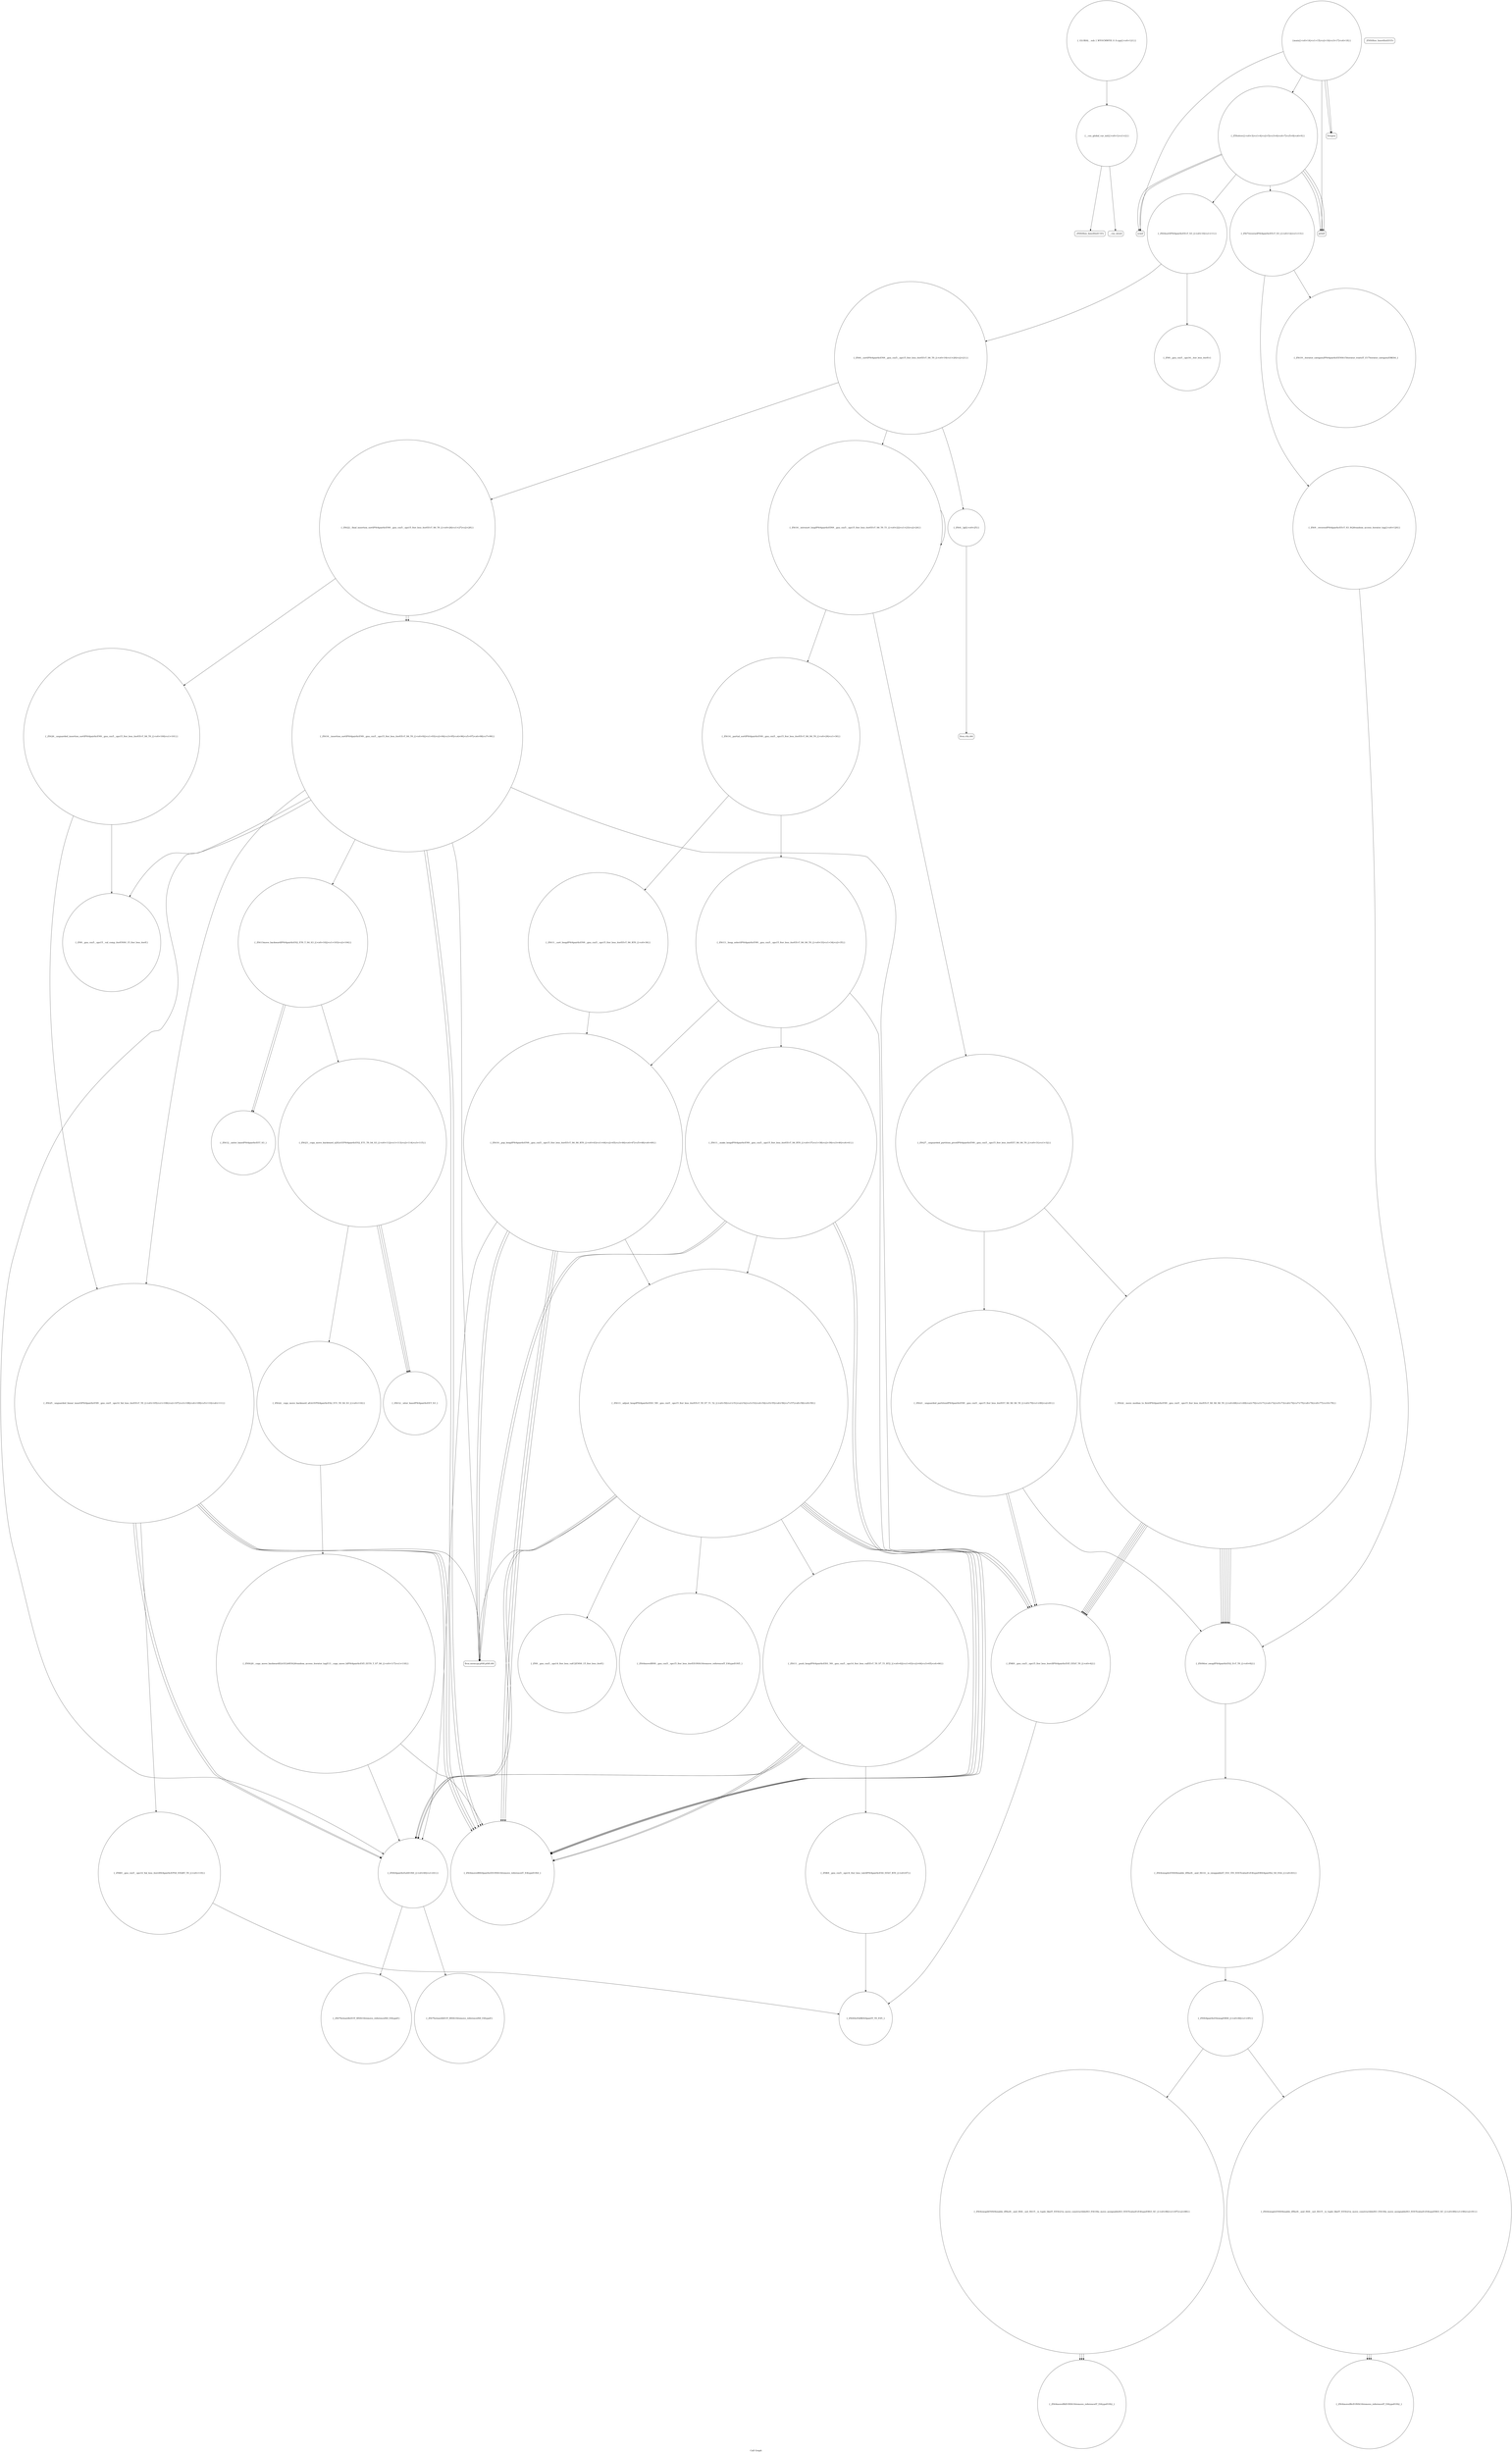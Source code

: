 digraph "Call Graph" {
	label="Call Graph";

	Node0x560b25f20ed0 [shape=record,shape=circle,label="{__cxx_global_var_init|{<s0>1|<s1>2}}"];
	Node0x560b25f20ed0:s0 -> Node0x560b25f20f50[color=black];
	Node0x560b25f20ed0:s1 -> Node0x560b260b1e50[color=black];
	Node0x560b260b3350 [shape=record,shape=circle,label="{_ZSt26__unguarded_insertion_sortIPSt4pairIicEN9__gnu_cxx5__ops15_Iter_less_iterEEvT_S6_T0_|{<s0>100|<s1>101}}"];
	Node0x560b260b3350:s0 -> Node0x560b260b44f0[color=black];
	Node0x560b260b3350:s1 -> Node0x560b260b3450[color=black];
	Node0x560b260b2050 [shape=record,shape=circle,label="{_ZSt7reverseIPSt4pairIicEEvT_S3_|{<s0>12|<s1>13}}"];
	Node0x560b260b2050:s0 -> Node0x560b260b48f0[color=black];
	Node0x560b260b2050:s1 -> Node0x560b260b4870[color=black];
	Node0x560b260b46f0 [shape=record,shape=circle,label="{_ZSt12__niter_baseIPSt4pairIicEET_S3_}"];
	Node0x560b260b23d0 [shape=record,shape=circle,label="{_ZSt4__lgl|{<s0>25}}"];
	Node0x560b260b23d0:s0 -> Node0x560b260b3250[color=black];
	Node0x560b260b2750 [shape=record,shape=circle,label="{_ZNK9__gnu_cxx5__ops15_Iter_less_iterclIPSt4pairIicES5_EEbT_T0_|{<s0>42}}"];
	Node0x560b260b2750:s0 -> Node0x560b260b2d50[color=black];
	Node0x560b260b2ad0 [shape=record,shape=circle,label="{_ZN9__gnu_cxx5__ops14_Iter_less_valC2ENS0_15_Iter_less_iterE}"];
	Node0x560b260b2e50 [shape=record,shape=circle,label="{_ZSt21__unguarded_partitionIPSt4pairIicEN9__gnu_cxx5__ops15_Iter_less_iterEET_S6_S6_S6_T0_|{<s0>79|<s1>80|<s2>81}}"];
	Node0x560b260b2e50:s0 -> Node0x560b260b2750[color=black];
	Node0x560b260b2e50:s1 -> Node0x560b260b2750[color=black];
	Node0x560b260b2e50:s2 -> Node0x560b260b2ed0[color=black];
	Node0x560b260b31d0 [shape=record,shape=circle,label="{_ZSt4moveIRcEONSt16remove_referenceIT_E4typeEOS2_}"];
	Node0x560b260b1ed0 [shape=record,shape=circle,label="{_Z5Solvev|{<s0>3|<s1>4|<s2>5|<s3>6|<s4>7|<s5>8|<s6>9}}"];
	Node0x560b260b1ed0:s0 -> Node0x560b260b1f50[color=black];
	Node0x560b260b1ed0:s1 -> Node0x560b260b1f50[color=black];
	Node0x560b260b1ed0:s2 -> Node0x560b260b1fd0[color=black];
	Node0x560b260b1ed0:s3 -> Node0x560b260b2050[color=black];
	Node0x560b260b1ed0:s4 -> Node0x560b260b20d0[color=black];
	Node0x560b260b1ed0:s5 -> Node0x560b260b20d0[color=black];
	Node0x560b260b1ed0:s6 -> Node0x560b260b20d0[color=black];
	Node0x560b260b4570 [shape=record,shape=circle,label="{_ZSt23__copy_move_backward_a2ILb1EPSt4pairIicES2_ET1_T0_S4_S3_|{<s0>112|<s1>113|<s2>114|<s3>115}}"];
	Node0x560b260b4570:s0 -> Node0x560b260b46f0[color=black];
	Node0x560b260b4570:s1 -> Node0x560b260b46f0[color=black];
	Node0x560b260b4570:s2 -> Node0x560b260b46f0[color=black];
	Node0x560b260b4570:s3 -> Node0x560b260b4670[color=black];
	Node0x560b260b2250 [shape=record,shape=circle,label="{_ZSt6__sortIPSt4pairIicEN9__gnu_cxx5__ops15_Iter_less_iterEEvT_S6_T0_|{<s0>19|<s1>20|<s2>21}}"];
	Node0x560b260b2250:s0 -> Node0x560b260b23d0[color=black];
	Node0x560b260b2250:s1 -> Node0x560b260b2350[color=black];
	Node0x560b260b2250:s2 -> Node0x560b260b2450[color=black];
	Node0x560b260b48f0 [shape=record,shape=circle,label="{_ZSt19__iterator_categoryIPSt4pairIicEENSt15iterator_traitsIT_E17iterator_categoryERKS4_}"];
	Node0x560b260b25d0 [shape=record,shape=circle,label="{_ZSt13__heap_selectIPSt4pairIicEN9__gnu_cxx5__ops15_Iter_less_iterEEvT_S6_S6_T0_|{<s0>33|<s1>34|<s2>35}}"];
	Node0x560b260b25d0:s0 -> Node0x560b260b26d0[color=black];
	Node0x560b260b25d0:s1 -> Node0x560b260b2750[color=black];
	Node0x560b260b25d0:s2 -> Node0x560b260b27d0[color=black];
	Node0x560b260b2950 [shape=record,shape=circle,label="{_ZSt13__adjust_heapIPSt4pairIicElS1_N9__gnu_cxx5__ops15_Iter_less_iterEEvT_T0_S7_T1_T2_|{<s0>50|<s1>51|<s2>52|<s3>53|<s4>54|<s5>55|<s6>56|<s7>57|<s8>58|<s9>59}}"];
	Node0x560b260b2950:s0 -> Node0x560b260b2750[color=black];
	Node0x560b260b2950:s1 -> Node0x560b260b2850[color=black];
	Node0x560b260b2950:s2 -> Node0x560b260b29d0[color=black];
	Node0x560b260b2950:s3 -> Node0x560b260b2850[color=black];
	Node0x560b260b2950:s4 -> Node0x560b260b29d0[color=black];
	Node0x560b260b2950:s5 -> Node0x560b260b2a50[color=black];
	Node0x560b260b2950:s6 -> Node0x560b260b2ad0[color=black];
	Node0x560b260b2950:s7 -> Node0x560b260b2850[color=black];
	Node0x560b260b2950:s8 -> Node0x560b260b28d0[color=black];
	Node0x560b260b2950:s9 -> Node0x560b260b2b50[color=black];
	Node0x560b260b2cd0 [shape=record,shape=circle,label="{_ZNK9__gnu_cxx5__ops14_Iter_less_valclIPSt4pairIicES4_EEbT_RT0_|{<s0>67}}"];
	Node0x560b260b2cd0:s0 -> Node0x560b260b2d50[color=black];
	Node0x560b260b3050 [shape=record,shape=circle,label="{_ZSt4swapIiENSt9enable_ifIXsr6__and_ISt6__not_ISt15__is_tuple_likeIT_EESt21is_move_constructibleIS3_ESt18is_move_assignableIS3_EEE5valueEvE4typeERS3_SC_|{<s0>86|<s1>87|<s2>88}}"];
	Node0x560b260b3050:s0 -> Node0x560b260b3150[color=black];
	Node0x560b260b3050:s1 -> Node0x560b260b3150[color=black];
	Node0x560b260b3050:s2 -> Node0x560b260b3150[color=black];
	Node0x560b25f20f50 [shape=record,shape=Mrecord,label="{_ZNSt8ios_base4InitC1Ev}"];
	Node0x560b260b33d0 [shape=record,shape=circle,label="{_ZSt13move_backwardIPSt4pairIicES2_ET0_T_S4_S3_|{<s0>102|<s1>103|<s2>104}}"];
	Node0x560b260b33d0:s0 -> Node0x560b260b45f0[color=black];
	Node0x560b260b33d0:s1 -> Node0x560b260b45f0[color=black];
	Node0x560b260b33d0:s2 -> Node0x560b260b4570[color=black];
	Node0x560b260b20d0 [shape=record,shape=Mrecord,label="{printf}"];
	Node0x560b260b4770 [shape=record,shape=circle,label="{_ZNSt20__copy_move_backwardILb1ELb0ESt26random_access_iterator_tagE13__copy_move_bIPSt4pairIicES5_EET0_T_S7_S6_|{<s0>117|<s1>118}}"];
	Node0x560b260b4770:s0 -> Node0x560b260b2850[color=black];
	Node0x560b260b4770:s1 -> Node0x560b260b29d0[color=black];
	Node0x560b260b2450 [shape=record,shape=circle,label="{_ZSt22__final_insertion_sortIPSt4pairIicEN9__gnu_cxx5__ops15_Iter_less_iterEEvT_S6_T0_|{<s0>26|<s1>27|<s2>28}}"];
	Node0x560b260b2450:s0 -> Node0x560b260b32d0[color=black];
	Node0x560b260b2450:s1 -> Node0x560b260b3350[color=black];
	Node0x560b260b2450:s2 -> Node0x560b260b32d0[color=black];
	Node0x560b260b27d0 [shape=record,shape=circle,label="{_ZSt10__pop_heapIPSt4pairIicEN9__gnu_cxx5__ops15_Iter_less_iterEEvT_S6_S6_RT0_|{<s0>43|<s1>44|<s2>45|<s3>46|<s4>47|<s5>48|<s6>49}}"];
	Node0x560b260b27d0:s0 -> Node0x560b260b2850[color=black];
	Node0x560b260b27d0:s1 -> Node0x560b260b28d0[color=black];
	Node0x560b260b27d0:s2 -> Node0x560b260b2850[color=black];
	Node0x560b260b27d0:s3 -> Node0x560b260b29d0[color=black];
	Node0x560b260b27d0:s4 -> Node0x560b260b2850[color=black];
	Node0x560b260b27d0:s5 -> Node0x560b260b28d0[color=black];
	Node0x560b260b27d0:s6 -> Node0x560b260b2950[color=black];
	Node0x560b260b2b50 [shape=record,shape=circle,label="{_ZSt11__push_heapIPSt4pairIicElS1_N9__gnu_cxx5__ops14_Iter_less_valEEvT_T0_S7_T1_RT2_|{<s0>62|<s1>63|<s2>64|<s3>65|<s4>66}}"];
	Node0x560b260b2b50:s0 -> Node0x560b260b2cd0[color=black];
	Node0x560b260b2b50:s1 -> Node0x560b260b2850[color=black];
	Node0x560b260b2b50:s2 -> Node0x560b260b29d0[color=black];
	Node0x560b260b2b50:s3 -> Node0x560b260b2850[color=black];
	Node0x560b260b2b50:s4 -> Node0x560b260b29d0[color=black];
	Node0x560b260b2ed0 [shape=record,shape=circle,label="{_ZSt9iter_swapIPSt4pairIicES2_EvT_T0_|{<s0>82}}"];
	Node0x560b260b2ed0:s0 -> Node0x560b260b2f50[color=black];
	Node0x560b260b3250 [shape=record,shape=Mrecord,label="{llvm.ctlz.i64}"];
	Node0x560b260b1f50 [shape=record,shape=Mrecord,label="{scanf}"];
	Node0x560b260b45f0 [shape=record,shape=circle,label="{_ZSt12__miter_baseIPSt4pairIicEET_S3_}"];
	Node0x560b260b22d0 [shape=record,shape=circle,label="{_ZN9__gnu_cxx5__ops16__iter_less_iterEv}"];
	Node0x560b260b4970 [shape=record,shape=circle,label="{_GLOBAL__sub_I_WYOCMWYH_0_0.cpp|{<s0>121}}"];
	Node0x560b260b4970:s0 -> Node0x560b25f20ed0[color=black];
	Node0x560b260b2650 [shape=record,shape=circle,label="{_ZSt11__sort_heapIPSt4pairIicEN9__gnu_cxx5__ops15_Iter_less_iterEEvT_S6_RT0_|{<s0>36}}"];
	Node0x560b260b2650:s0 -> Node0x560b260b27d0[color=black];
	Node0x560b260b29d0 [shape=record,shape=circle,label="{_ZNSt4pairIicEaSEOS0_|{<s0>60|<s1>61}}"];
	Node0x560b260b29d0:s0 -> Node0x560b260b2bd0[color=black];
	Node0x560b260b29d0:s1 -> Node0x560b260b2c50[color=black];
	Node0x560b260b2d50 [shape=record,shape=circle,label="{_ZStltIicEbRKSt4pairIT_T0_ES5_}"];
	Node0x560b260b30d0 [shape=record,shape=circle,label="{_ZSt4swapIcENSt9enable_ifIXsr6__and_ISt6__not_ISt15__is_tuple_likeIT_EESt21is_move_constructibleIS3_ESt18is_move_assignableIS3_EEE5valueEvE4typeERS3_SC_|{<s0>89|<s1>90|<s2>91}}"];
	Node0x560b260b30d0:s0 -> Node0x560b260b31d0[color=black];
	Node0x560b260b30d0:s1 -> Node0x560b260b31d0[color=black];
	Node0x560b260b30d0:s2 -> Node0x560b260b31d0[color=black];
	Node0x560b260b1dd0 [shape=record,shape=Mrecord,label="{_ZNSt8ios_base4InitD1Ev}"];
	Node0x560b260b3450 [shape=record,shape=circle,label="{_ZSt25__unguarded_linear_insertIPSt4pairIicEN9__gnu_cxx5__ops14_Val_less_iterEEvT_T0_|{<s0>105|<s1>106|<s2>107|<s3>108|<s4>109|<s5>110|<s6>111}}"];
	Node0x560b260b3450:s0 -> Node0x560b260b2850[color=black];
	Node0x560b260b3450:s1 -> Node0x560b260b28d0[color=black];
	Node0x560b260b3450:s2 -> Node0x560b260b47f0[color=black];
	Node0x560b260b3450:s3 -> Node0x560b260b2850[color=black];
	Node0x560b260b3450:s4 -> Node0x560b260b29d0[color=black];
	Node0x560b260b3450:s5 -> Node0x560b260b2850[color=black];
	Node0x560b260b3450:s6 -> Node0x560b260b29d0[color=black];
	Node0x560b260b2150 [shape=record,shape=circle,label="{main|{<s0>14|<s1>15|<s2>16|<s3>17|<s4>18}}"];
	Node0x560b260b2150:s0 -> Node0x560b260b21d0[color=black];
	Node0x560b260b2150:s1 -> Node0x560b260b21d0[color=black];
	Node0x560b260b2150:s2 -> Node0x560b260b1f50[color=black];
	Node0x560b260b2150:s3 -> Node0x560b260b20d0[color=black];
	Node0x560b260b2150:s4 -> Node0x560b260b1ed0[color=black];
	Node0x560b260b47f0 [shape=record,shape=circle,label="{_ZNK9__gnu_cxx5__ops14_Val_less_iterclISt4pairIicEPS4_EEbRT_T0_|{<s0>119}}"];
	Node0x560b260b47f0:s0 -> Node0x560b260b2d50[color=black];
	Node0x560b260b24d0 [shape=record,shape=circle,label="{_ZSt14__partial_sortIPSt4pairIicEN9__gnu_cxx5__ops15_Iter_less_iterEEvT_S6_S6_T0_|{<s0>29|<s1>30}}"];
	Node0x560b260b24d0:s0 -> Node0x560b260b25d0[color=black];
	Node0x560b260b24d0:s1 -> Node0x560b260b2650[color=black];
	Node0x560b260b2850 [shape=record,shape=circle,label="{_ZSt4moveIRSt4pairIicEEONSt16remove_referenceIT_E4typeEOS4_}"];
	Node0x560b260b2bd0 [shape=record,shape=circle,label="{_ZSt7forwardIiEOT_RNSt16remove_referenceIS0_E4typeE}"];
	Node0x560b260b2f50 [shape=record,shape=circle,label="{_ZSt4swapIicENSt9enable_ifIXsr6__and_ISt14__is_swappableIT_ES1_IT0_EEE5valueEvE4typeERSt4pairIS2_S4_ESA_|{<s0>83}}"];
	Node0x560b260b2f50:s0 -> Node0x560b260b2fd0[color=black];
	Node0x560b260b32d0 [shape=record,shape=circle,label="{_ZSt16__insertion_sortIPSt4pairIicEN9__gnu_cxx5__ops15_Iter_less_iterEEvT_S6_T0_|{<s0>92|<s1>93|<s2>94|<s3>95|<s4>96|<s5>97|<s6>98|<s7>99}}"];
	Node0x560b260b32d0:s0 -> Node0x560b260b2750[color=black];
	Node0x560b260b32d0:s1 -> Node0x560b260b2850[color=black];
	Node0x560b260b32d0:s2 -> Node0x560b260b28d0[color=black];
	Node0x560b260b32d0:s3 -> Node0x560b260b33d0[color=black];
	Node0x560b260b32d0:s4 -> Node0x560b260b2850[color=black];
	Node0x560b260b32d0:s5 -> Node0x560b260b29d0[color=black];
	Node0x560b260b32d0:s6 -> Node0x560b260b44f0[color=black];
	Node0x560b260b32d0:s7 -> Node0x560b260b3450[color=black];
	Node0x560b260b1fd0 [shape=record,shape=circle,label="{_ZSt4sortIPSt4pairIicEEvT_S3_|{<s0>10|<s1>11}}"];
	Node0x560b260b1fd0:s0 -> Node0x560b260b22d0[color=black];
	Node0x560b260b1fd0:s1 -> Node0x560b260b2250[color=black];
	Node0x560b260b4670 [shape=record,shape=circle,label="{_ZSt22__copy_move_backward_aILb1EPSt4pairIicES2_ET1_T0_S4_S3_|{<s0>116}}"];
	Node0x560b260b4670:s0 -> Node0x560b260b4770[color=black];
	Node0x560b260b2350 [shape=record,shape=circle,label="{_ZSt16__introsort_loopIPSt4pairIicElN9__gnu_cxx5__ops15_Iter_less_iterEEvT_S6_T0_T1_|{<s0>22|<s1>23|<s2>24}}"];
	Node0x560b260b2350:s0 -> Node0x560b260b24d0[color=black];
	Node0x560b260b2350:s1 -> Node0x560b260b2550[color=black];
	Node0x560b260b2350:s2 -> Node0x560b260b2350[color=black];
	Node0x560b260b26d0 [shape=record,shape=circle,label="{_ZSt11__make_heapIPSt4pairIicEN9__gnu_cxx5__ops15_Iter_less_iterEEvT_S6_RT0_|{<s0>37|<s1>38|<s2>39|<s3>40|<s4>41}}"];
	Node0x560b260b26d0:s0 -> Node0x560b260b2850[color=black];
	Node0x560b260b26d0:s1 -> Node0x560b260b28d0[color=black];
	Node0x560b260b26d0:s2 -> Node0x560b260b2850[color=black];
	Node0x560b260b26d0:s3 -> Node0x560b260b28d0[color=black];
	Node0x560b260b26d0:s4 -> Node0x560b260b2950[color=black];
	Node0x560b260b2a50 [shape=record,shape=circle,label="{_ZSt4moveIRN9__gnu_cxx5__ops15_Iter_less_iterEEONSt16remove_referenceIT_E4typeEOS5_}"];
	Node0x560b260b2dd0 [shape=record,shape=circle,label="{_ZSt22__move_median_to_firstIPSt4pairIicEN9__gnu_cxx5__ops15_Iter_less_iterEEvT_S6_S6_S6_T0_|{<s0>68|<s1>69|<s2>70|<s3>71|<s4>72|<s5>73|<s6>74|<s7>75|<s8>76|<s9>77|<s10>78}}"];
	Node0x560b260b2dd0:s0 -> Node0x560b260b2750[color=black];
	Node0x560b260b2dd0:s1 -> Node0x560b260b2750[color=black];
	Node0x560b260b2dd0:s2 -> Node0x560b260b2ed0[color=black];
	Node0x560b260b2dd0:s3 -> Node0x560b260b2750[color=black];
	Node0x560b260b2dd0:s4 -> Node0x560b260b2ed0[color=black];
	Node0x560b260b2dd0:s5 -> Node0x560b260b2ed0[color=black];
	Node0x560b260b2dd0:s6 -> Node0x560b260b2750[color=black];
	Node0x560b260b2dd0:s7 -> Node0x560b260b2ed0[color=black];
	Node0x560b260b2dd0:s8 -> Node0x560b260b2750[color=black];
	Node0x560b260b2dd0:s9 -> Node0x560b260b2ed0[color=black];
	Node0x560b260b2dd0:s10 -> Node0x560b260b2ed0[color=black];
	Node0x560b260b3150 [shape=record,shape=circle,label="{_ZSt4moveIRiEONSt16remove_referenceIT_E4typeEOS2_}"];
	Node0x560b260b1e50 [shape=record,shape=Mrecord,label="{__cxa_atexit}"];
	Node0x560b260b44f0 [shape=record,shape=circle,label="{_ZN9__gnu_cxx5__ops15__val_comp_iterENS0_15_Iter_less_iterE}"];
	Node0x560b260b21d0 [shape=record,shape=Mrecord,label="{freopen}"];
	Node0x560b260b4870 [shape=record,shape=circle,label="{_ZSt9__reverseIPSt4pairIicEEvT_S3_St26random_access_iterator_tag|{<s0>120}}"];
	Node0x560b260b4870:s0 -> Node0x560b260b2ed0[color=black];
	Node0x560b260b2550 [shape=record,shape=circle,label="{_ZSt27__unguarded_partition_pivotIPSt4pairIicEN9__gnu_cxx5__ops15_Iter_less_iterEET_S6_S6_T0_|{<s0>31|<s1>32}}"];
	Node0x560b260b2550:s0 -> Node0x560b260b2dd0[color=black];
	Node0x560b260b2550:s1 -> Node0x560b260b2e50[color=black];
	Node0x560b260b28d0 [shape=record,shape=Mrecord,label="{llvm.memcpy.p0i8.p0i8.i64}"];
	Node0x560b260b2c50 [shape=record,shape=circle,label="{_ZSt7forwardIcEOT_RNSt16remove_referenceIS0_E4typeE}"];
	Node0x560b260b2fd0 [shape=record,shape=circle,label="{_ZNSt4pairIicE4swapERS0_|{<s0>84|<s1>85}}"];
	Node0x560b260b2fd0:s0 -> Node0x560b260b3050[color=black];
	Node0x560b260b2fd0:s1 -> Node0x560b260b30d0[color=black];
}
